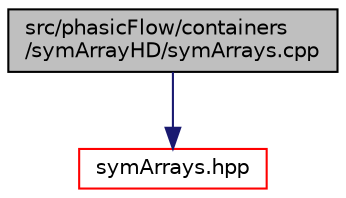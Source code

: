 digraph "src/phasicFlow/containers/symArrayHD/symArrays.cpp"
{
 // LATEX_PDF_SIZE
  edge [fontname="Helvetica",fontsize="10",labelfontname="Helvetica",labelfontsize="10"];
  node [fontname="Helvetica",fontsize="10",shape=record];
  Node1 [label="src/phasicFlow/containers\l/symArrayHD/symArrays.cpp",height=0.2,width=0.4,color="black", fillcolor="grey75", style="filled", fontcolor="black",tooltip=" "];
  Node1 -> Node2 [color="midnightblue",fontsize="10",style="solid",fontname="Helvetica"];
  Node2 [label="symArrays.hpp",height=0.2,width=0.4,color="red", fillcolor="white", style="filled",URL="$symArrays_8hpp.html",tooltip=" "];
}
